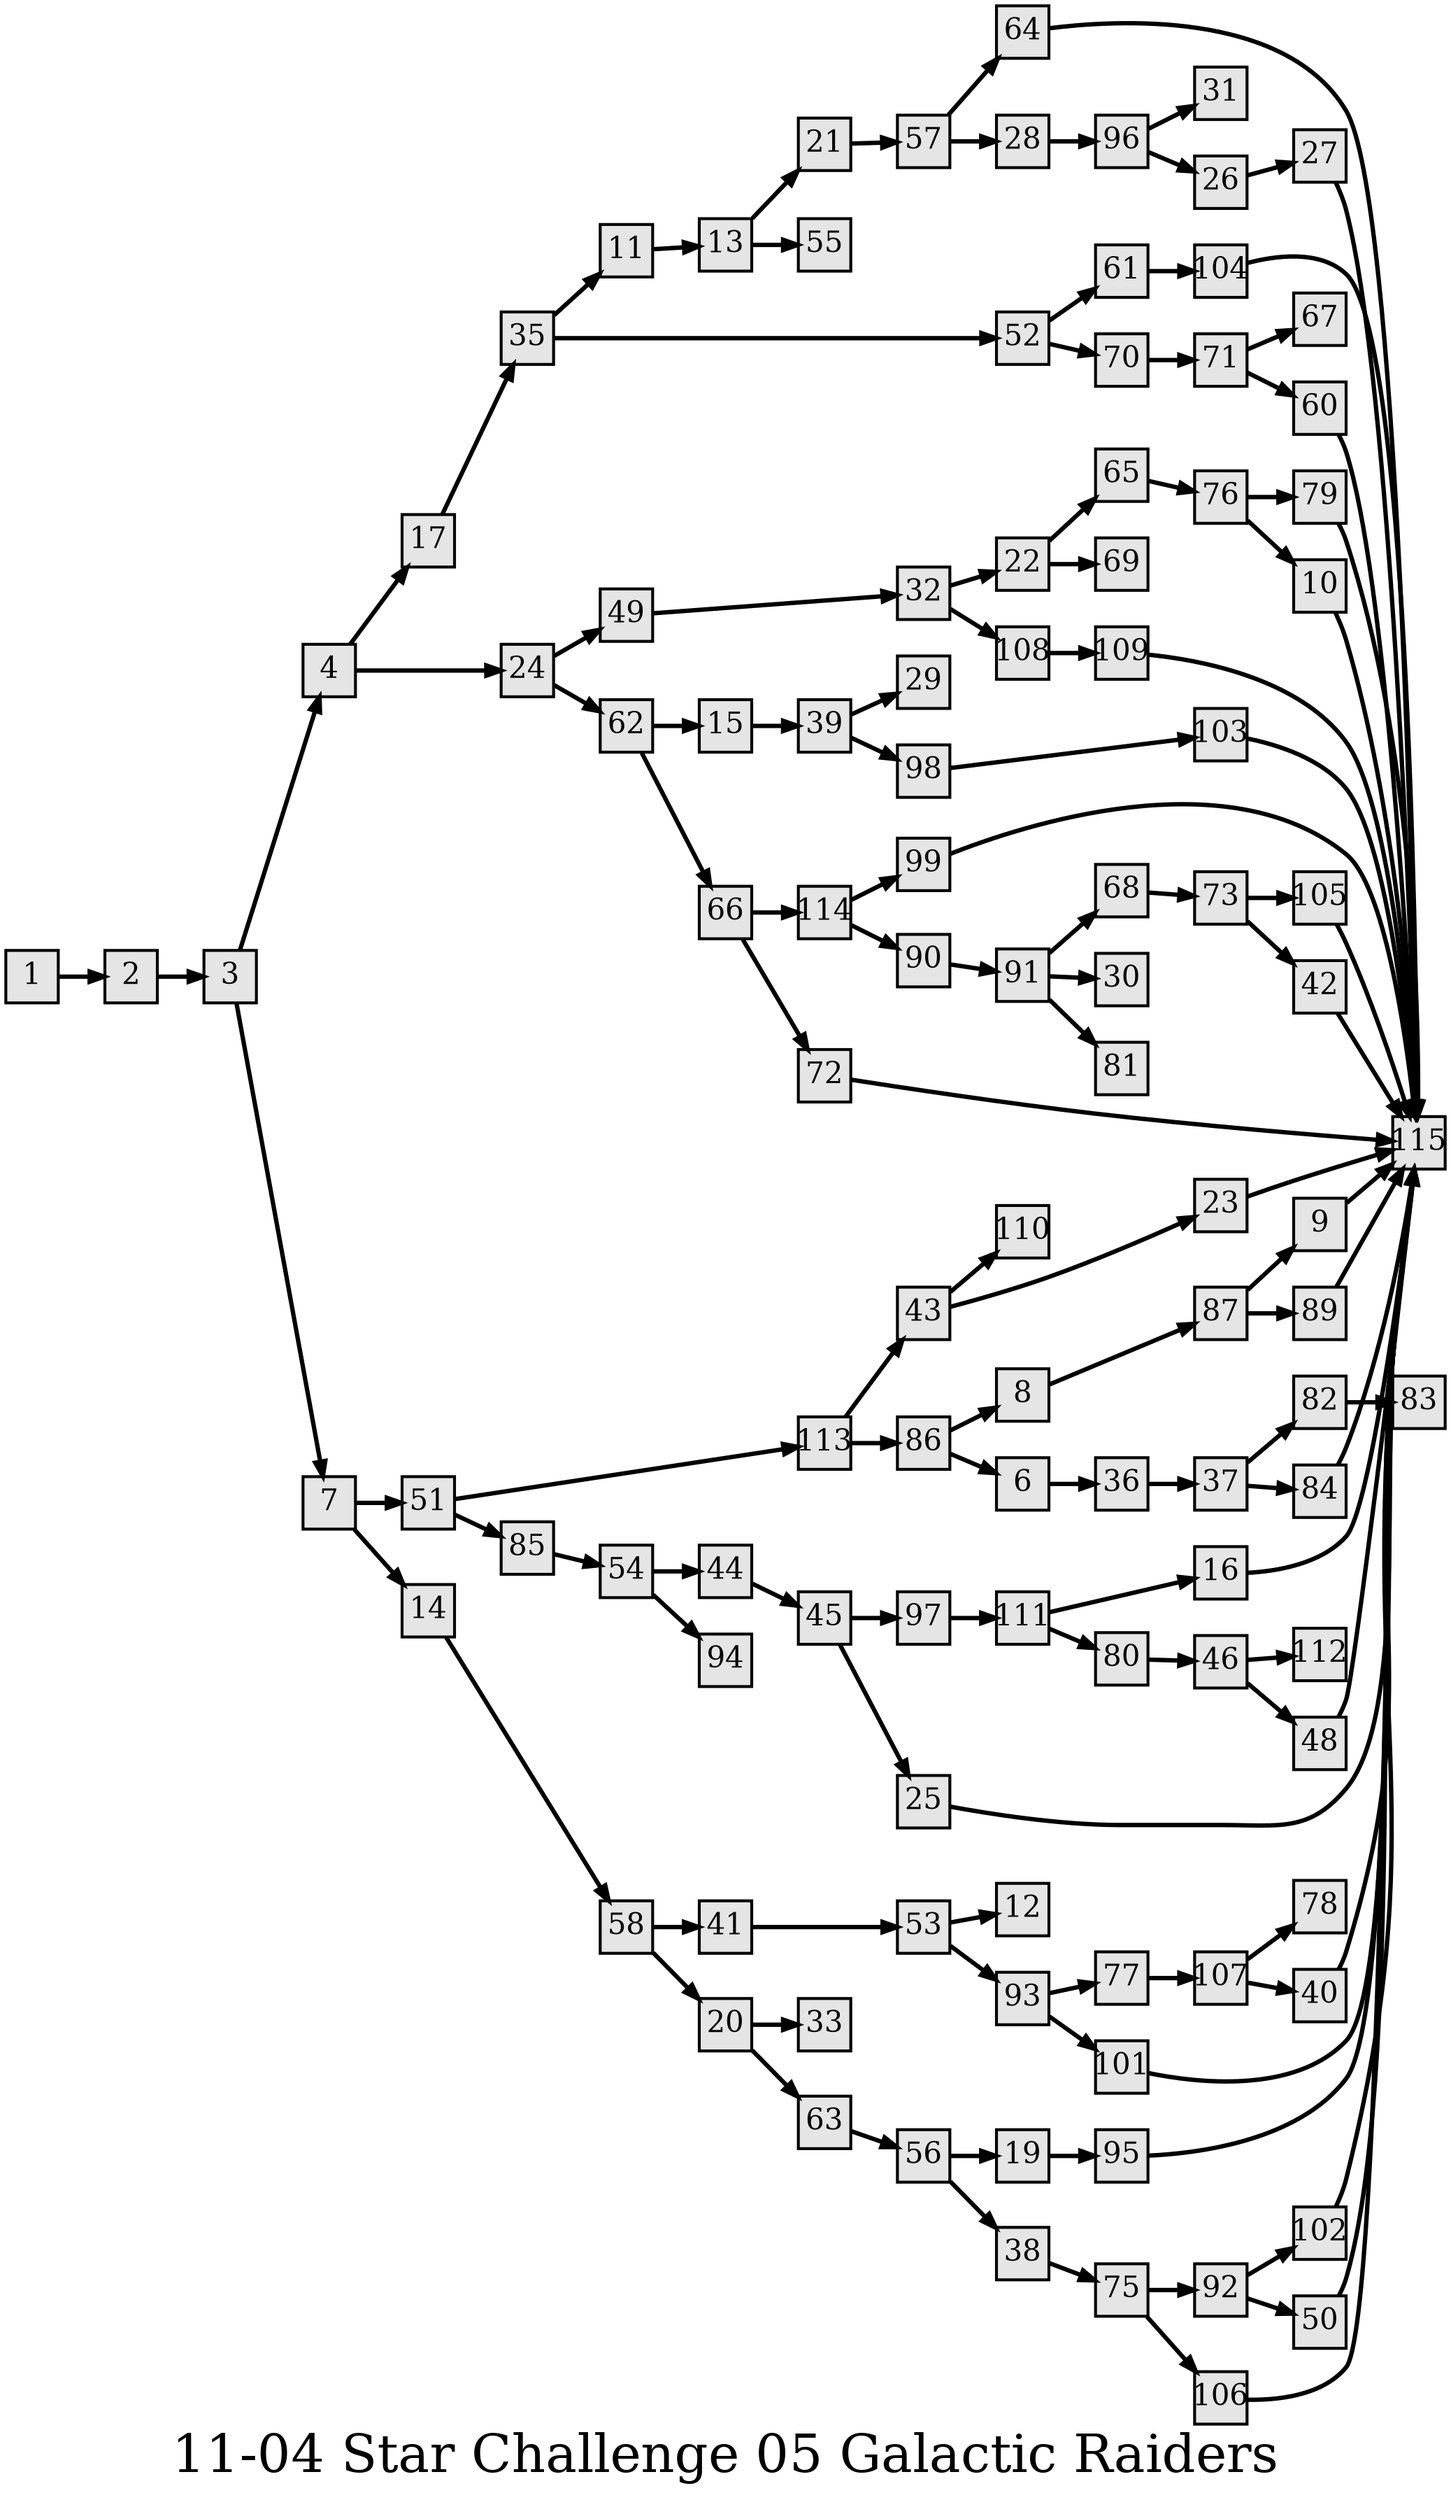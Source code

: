 digraph g{
  graph [ label="11-04 Star Challenge 05 Galactic Raiders" rankdir=LR, ordering=out, fontsize=36, nodesep="0.35", ranksep="0.45"];
  node  [shape=rect, penwidth=2, fontsize=20, style=filled, fillcolor=grey90, margin="0,0", labelfloat=true, regular=true, fixedsize=true];
  edge  [labelfloat=true, penwidth=3, fontsize=12];
  // ---;
  // group  : Katz;
  // id     :;
  // gbid   :;
  // series :;
  // title  :;
  // author :;
  // credit:;
  // - name : Kylie McGregor;
  // role : encoder;
  // date : 2017-08-24;
  // - name : Jeremy Douglass;
  // role : editor;
  // date : 2017-10-19;
  // render:;
  // - name   : small;
  // styles : gvStyles-small.txt;
  // engine : dot;
  // comment: >;
  
  // ---;
  
  // From | To | Label;
  
  1 -> 2;
  2 -> 3;
  3 -> 4;
  3 -> 7;
  4 -> 17;
  4 -> 24;
  6 -> 36;
  7 -> 51;
  7 -> 14;
  8 -> 87;
  9 -> 115;
  10 -> 115;
  11 -> 13;
  13 -> 21;
  13 -> 55;
  14 -> 58;
  15 -> 39;
  16 -> 115;
  17 -> 35;
  19 -> 95;
  20 -> 33;
  20 -> 63;
  21 -> 57;
  22 -> 65;
  22 -> 69;
  23 -> 115;
  24 -> 49;
  24 -> 62;
  25 -> 115;
  26 -> 27;
  27 -> 115;
  28 -> 96;
  32 -> 22;
  32 -> 108;
  35 -> 11;
  35 -> 52;
  36 -> 37;
  37 -> 82;
  37 -> 84;
  38 -> 75;
  39 -> 29;
  39 -> 98;
  40 -> 115;
  41 -> 53;
  42 -> 115;
  43 -> 110;
  43 -> 23;
  44 -> 45;
  45 -> 97;
  45 -> 25;
  46 -> 48;
  46 -> 112;
  48 -> 115;
  49 -> 32;
  50 -> 115;
  51 -> 113;
  51 -> 85;
  52 -> 61;
  52 -> 70;
  53 -> 12;
  53 -> 93;
  54 -> 44;
  54 -> 94;
  56 -> 19;
  56 -> 38;
  57 -> 64;
  57 -> 28;
  58 -> 41;
  58 -> 20;
  60 -> 115;
  61 -> 104;
  62 -> 15;
  62 -> 66;
  63 -> 56;
  64 -> 115;
  65 -> 76;
  66 -> 114;
  66 -> 72;
  68 -> 73;
  70 -> 71;
  71 -> 60;
  71 -> 67;
  72 -> 115;
  73 -> 105;
  73 -> 42;
  75 -> 92;
  75 -> 106;
  76 -> 79;
  76 -> 10;
  77 -> 107;
  79 -> 115;
  80 -> 46;
  82 -> 83;
  84 -> 115;
  85 -> 54;
  86 -> 8;
  86 -> 6;
  87 -> 9;
  87 -> 89;
  89 -> 115;
  90 -> 91;
  91 -> 68;
  91 -> 30;
  91 -> 81;
  92 -> 102;
  92 -> 50;
  93 -> 77;
  93 -> 101;
  95 -> 115;
  96 -> 31;
  96 -> 26;
  97 -> 111;
  98 -> 103;
  99 -> 115;
  101 -> 115;
  102 -> 115;
  103 -> 115;
  104 -> 115;
  105 -> 115;
  106 -> 115;
  107 -> 40;
  107 -> 78;
  108 -> 109;
  109 -> 115;
  111 -> 16;
  111 -> 80;
  113 -> 43;
  113 -> 86;
  114 -> 99;
  114 -> 90;
}

